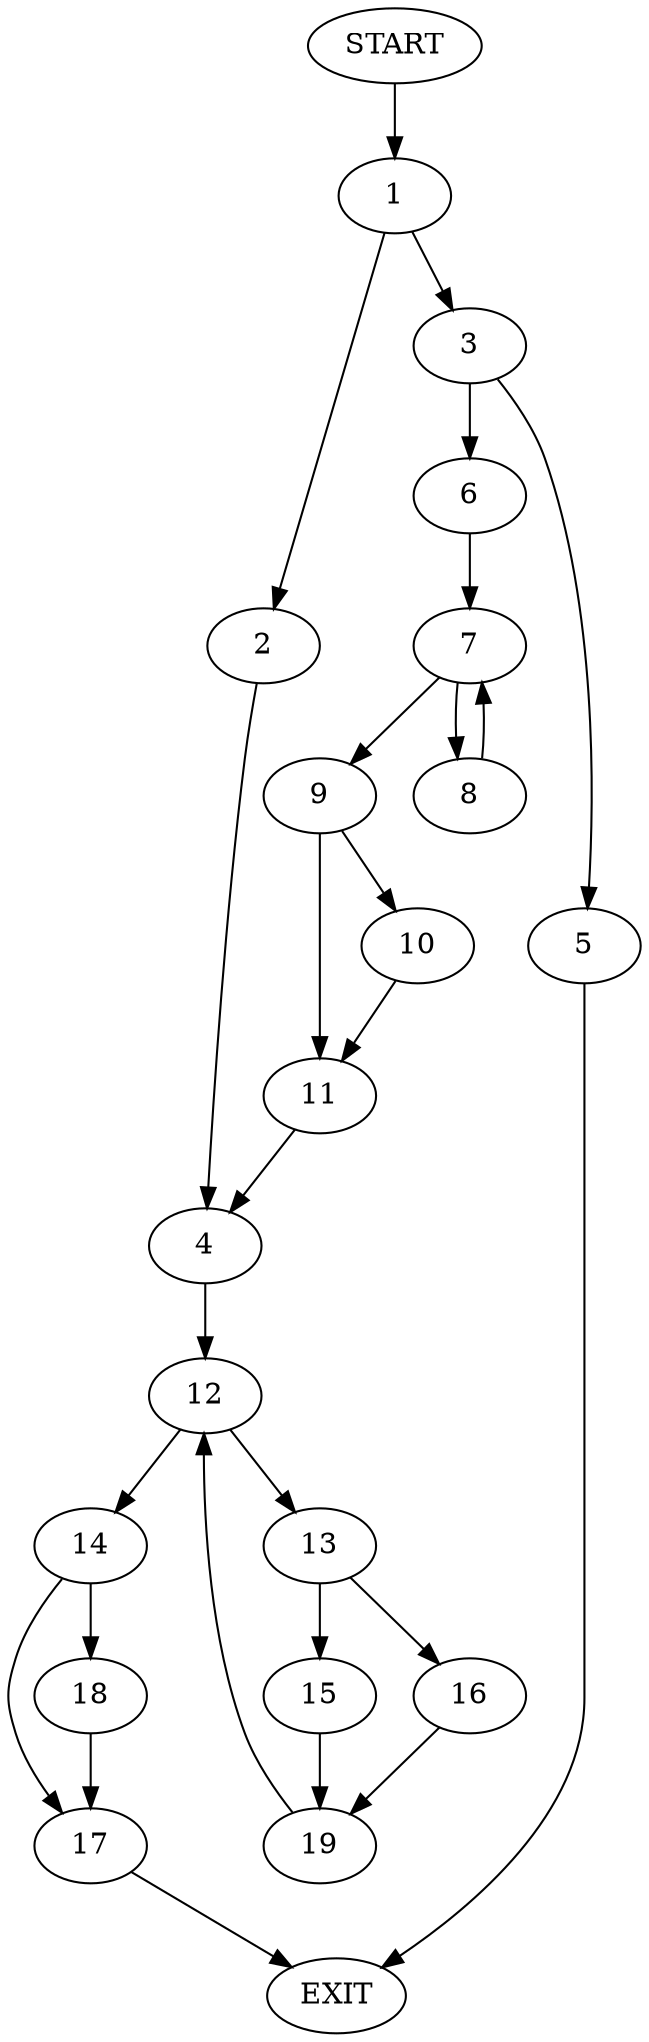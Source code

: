 digraph {
0 [label="START"]
20 [label="EXIT"]
0 -> 1
1 -> 2
1 -> 3
2 -> 4
3 -> 5
3 -> 6
6 -> 7
5 -> 20
7 -> 8
7 -> 9
8 -> 7
9 -> 10
9 -> 11
11 -> 4
10 -> 11
4 -> 12
12 -> 13
12 -> 14
13 -> 15
13 -> 16
14 -> 17
14 -> 18
16 -> 19
15 -> 19
19 -> 12
18 -> 17
17 -> 20
}
